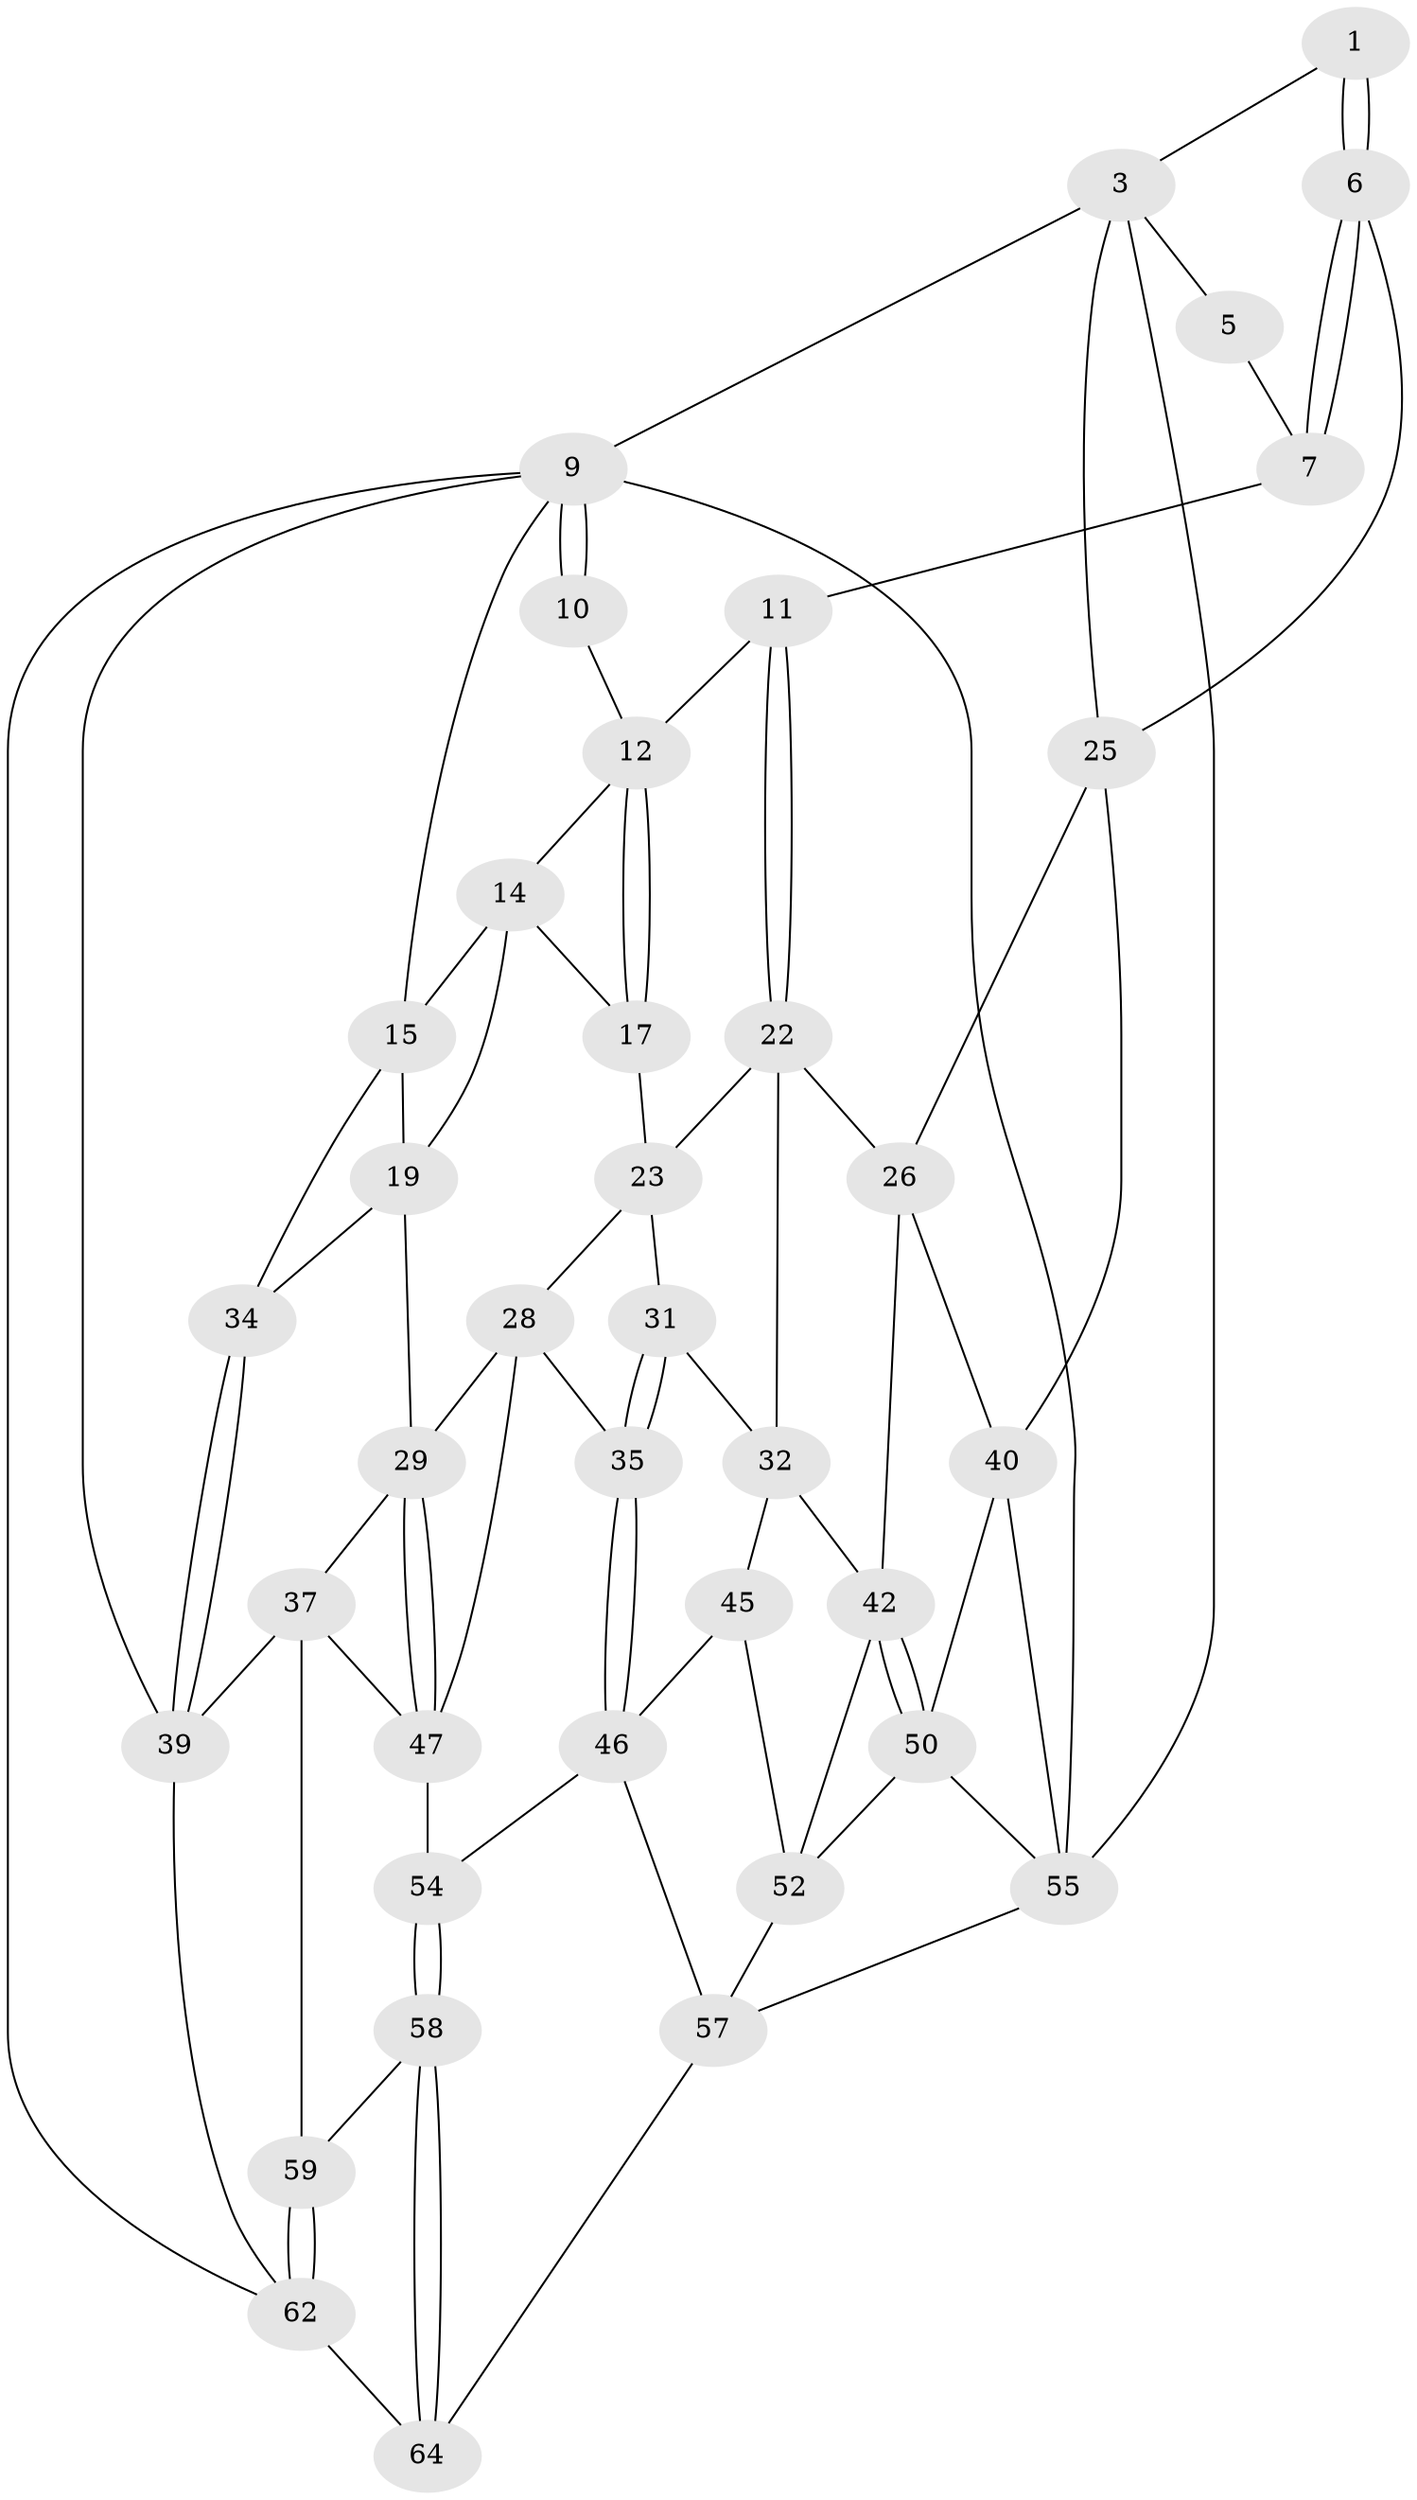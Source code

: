 // original degree distribution, {3: 0.030303030303030304, 4: 0.21212121212121213, 5: 0.5757575757575758, 6: 0.18181818181818182}
// Generated by graph-tools (version 1.1) at 2025/42/03/06/25 10:42:30]
// undirected, 39 vertices, 84 edges
graph export_dot {
graph [start="1"]
  node [color=gray90,style=filled];
  1 [pos="+0.8042590106372726+0.09584222810079232",super="+2"];
  3 [pos="+1+0",super="+4"];
  5 [pos="+0.6997935993139714+0",super="+8"];
  6 [pos="+0.7666652656145927+0.32326100668637825",super="+21"];
  7 [pos="+0.5666699931818726+0.19353146411759822"];
  9 [pos="+0+0",super="+61"];
  10 [pos="+0.19323493927512644+0"];
  11 [pos="+0.5036249737022476+0.23858348995920545"];
  12 [pos="+0.3996558706699641+0.2560960450833585",super="+13"];
  14 [pos="+0.08324068212330503+0.2273016695007117",super="+18"];
  15 [pos="+0.055583373635231255+0.23654965977524037",super="+16"];
  17 [pos="+0.313942157987642+0.3433233794575332"];
  19 [pos="+0.14573995382303656+0.46910196604580023",super="+20"];
  22 [pos="+0.516684744227111+0.31474851703121304",super="+27"];
  23 [pos="+0.5185386824875278+0.4525094805916693",super="+24"];
  25 [pos="+0.8091036501614836+0.3996115161979213",super="+33"];
  26 [pos="+0.8011224180808783+0.4216458640918066",super="+41"];
  28 [pos="+0.36405476556728955+0.5482361432190769",super="+36"];
  29 [pos="+0.33259798857847733+0.5667101207006595",super="+30"];
  31 [pos="+0.5511641645313272+0.5051810741753958"];
  32 [pos="+0.6915186886755899+0.5243532395860917",super="+44"];
  34 [pos="+0+0.5848618803921801"];
  35 [pos="+0.4705294817101881+0.6177597582679663"];
  37 [pos="+0.1839751830953859+0.6830600994768733",super="+38"];
  39 [pos="+0+0.584922797260499",super="+60"];
  40 [pos="+1+0.5479032085211183",super="+49"];
  42 [pos="+0.8940899164544112+0.607955396948223",super="+43"];
  45 [pos="+0.675372102503822+0.6561351965927716"];
  46 [pos="+0.4924957321247169+0.6583043028445469",super="+53"];
  47 [pos="+0.2531402851503701+0.6846402862120611",super="+48"];
  50 [pos="+0.9262136320002541+0.6850669626444501",super="+51"];
  52 [pos="+0.806025202086387+0.912657602108318",super="+56"];
  54 [pos="+0.34205127556297177+0.7870359520865585"];
  55 [pos="+1+1",super="+66"];
  57 [pos="+0.5119936840877609+0.826162940286535",super="+63"];
  58 [pos="+0.3064983200669656+0.8629111642972466"];
  59 [pos="+0.13582697285509143+0.8015491521806537"];
  62 [pos="+0.0934848085070689+0.8824932450909952",super="+65"];
  64 [pos="+0.2977773002424449+1"];
  1 -- 6 [weight=2];
  1 -- 6;
  1 -- 3;
  3 -- 9;
  3 -- 5;
  3 -- 55;
  3 -- 25;
  5 -- 7;
  6 -- 7;
  6 -- 7;
  6 -- 25;
  7 -- 11;
  9 -- 10;
  9 -- 10;
  9 -- 15;
  9 -- 39;
  9 -- 62;
  9 -- 55;
  10 -- 12;
  11 -- 12;
  11 -- 22;
  11 -- 22;
  12 -- 17;
  12 -- 17;
  12 -- 14;
  14 -- 15;
  14 -- 17;
  14 -- 19;
  15 -- 19;
  15 -- 34;
  17 -- 23;
  19 -- 34;
  19 -- 29;
  22 -- 23;
  22 -- 32;
  22 -- 26;
  23 -- 31;
  23 -- 28;
  25 -- 26;
  25 -- 40;
  26 -- 40;
  26 -- 42;
  28 -- 29;
  28 -- 35;
  28 -- 47;
  29 -- 47;
  29 -- 47;
  29 -- 37;
  31 -- 32;
  31 -- 35;
  31 -- 35;
  32 -- 45;
  32 -- 42;
  34 -- 39;
  34 -- 39;
  35 -- 46;
  35 -- 46;
  37 -- 47;
  37 -- 59;
  37 -- 39;
  39 -- 62;
  40 -- 50;
  40 -- 55;
  42 -- 50;
  42 -- 50;
  42 -- 52;
  45 -- 46;
  45 -- 52;
  46 -- 54;
  46 -- 57;
  47 -- 54;
  50 -- 52;
  50 -- 55;
  52 -- 57;
  54 -- 58;
  54 -- 58;
  55 -- 57;
  57 -- 64;
  58 -- 59;
  58 -- 64;
  58 -- 64;
  59 -- 62;
  59 -- 62;
  62 -- 64;
}
